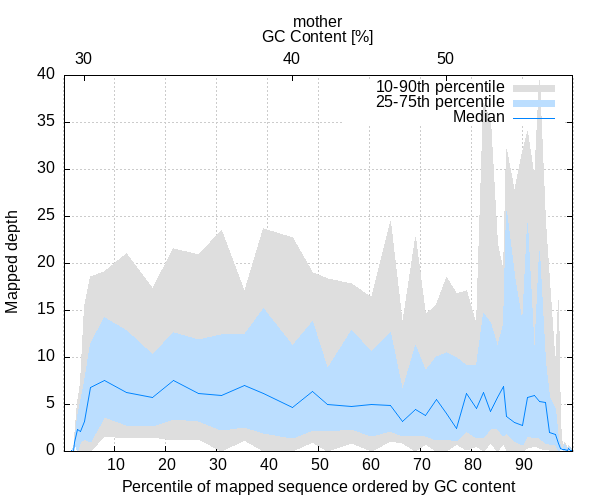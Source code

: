 
            set terminal png size 600,500 truecolor
            set output "./bamstat_plots/mother-gc-depth.png"
            set grid xtics ytics y2tics back lc rgb "#cccccc"
            set ylabel "Mapped depth"
            set xlabel "Percentile of mapped sequence ordered by GC content"
            set x2label "GC Content [%]"
            set title "mother"
            set x2tics ("30" 4.098,"40" 44.918,"50" 75.146)
            set xtics nomirror
            set xrange [0.1:99.9]

            plot '-' using 1:2:3 with filledcurve lt 1 lc rgb "#dedede" t '10-90th percentile' , \
                 '-' using 1:2:3 with filledcurve lt 1 lc rgb "#bbdeff" t '25-75th percentile' , \
                 '-' using 1:2 with lines lc rgb "#0084ff" t 'Median'
        0.160	0.000	0.005
0.213	0.005	0.005
0.266	0.010	0.010
0.426	0.005	0.005
0.532	0.005	0.005
0.692	0.005	0.015
0.745	0.010	0.010
0.958	0.005	0.015
1.011	0.005	0.005
1.064	0.029	0.029
1.330	0.005	0.005
1.384	0.005	0.005
1.490	0.005	0.005
1.543	0.098	0.098
1.650	0.005	0.044
1.756	0.015	0.294
1.863	0.005	0.005
2.076	0.833	1.460
2.608	0.005	5.165
3.246	0.005	7.360
4.098	0.005	15.415
5.269	0.010	18.649
7.983	1.597	19.139
12.294	1.382	21.060
17.403	1.441	17.322
21.448	1.127	21.633
26.503	1.230	20.967
30.921	0.044	23.554
35.498	1.205	17.018
39.117	0.044	23.716
44.918	0.005	22.751
48.803	0.990	19.012
51.783	0.015	18.370
56.519	0.862	17.870
60.458	0.010	16.376
64.130	1.078	24.417
66.525	0.813	13.534
69.133	0.010	22.814
71.102	0.794	14.622
73.230	0.010	15.597
75.146	0.005	18.507
77.169	0.725	16.817
79.031	0.088	17.179
81.001	0.519	13.406
82.491	0.005	37.005
83.768	0.853	35.187
85.098	0.005	22.089
86.376	0.843	19.076
86.961	0.073	32.085
88.558	0.005	27.656
89.995	0.005	31.958
91.006	0.343	34.050
92.390	0.583	28.954
93.401	0.294	39.499
94.625	0.054	24.451
95.476	0.137	18.159
96.487	0.020	8.903
97.233	0.005	16.067
97.605	0.162	3.048
97.924	0.162	0.461
98.244	0.005	0.921
98.936	0.005	0.372
99.202	0.157	0.588
99.415	0.029	0.470
99.627	0.029	0.235
99.787	0.010	0.137
99.894	0.108	0.147
99.947	0.049	0.049
100.000	0.010	0.010
end
0.160	0.000	0.005
0.213	0.005	0.005
0.266	0.010	0.010
0.426	0.005	0.005
0.532	0.005	0.005
0.692	0.005	0.015
0.745	0.010	0.010
0.958	0.005	0.005
1.011	0.005	0.005
1.064	0.029	0.029
1.330	0.005	0.005
1.384	0.005	0.005
1.490	0.005	0.005
1.543	0.098	0.098
1.650	0.005	0.044
1.756	0.015	0.294
1.863	0.005	0.005
2.076	0.833	0.956
2.608	0.005	3.704
3.246	0.960	5.370
4.098	1.323	7.477
5.269	0.911	11.540
7.983	3.646	14.308
12.294	2.793	12.887
17.403	2.685	10.300
21.448	3.352	12.711
26.503	3.156	11.966
30.921	2.185	12.426
35.498	2.587	12.426
39.117	1.891	15.249
44.918	1.372	11.329
48.803	2.234	13.798
51.783	2.107	8.825
56.519	2.323	12.916
60.458	1.607	10.662
64.130	2.107	12.627
66.525	1.578	6.527
69.133	1.578	11.319
71.102	1.627	8.644
73.230	1.176	10.123
75.146	1.254	10.569
77.169	1.098	9.986
79.031	2.097	9.202
81.001	1.372	9.178
82.491	1.455	14.671
83.768	2.391	13.735
85.098	2.303	11.152
86.376	1.578	13.558
86.961	1.896	25.514
88.558	1.098	18.708
89.995	0.647	13.544
91.006	1.637	24.299
92.390	1.411	10.192
93.401	1.401	21.286
94.625	0.872	9.584
95.476	0.764	5.831
96.487	0.617	4.484
97.233	0.010	1.392
97.605	0.250	0.539
97.924	0.162	0.372
98.244	0.005	0.774
98.936	0.020	0.250
99.202	0.157	0.402
99.415	0.029	0.456
99.627	0.029	0.088
99.787	0.010	0.137
99.894	0.108	0.147
99.947	0.049	0.049
100.000	0.010	0.010
end
0.160	0.000
0.213	0.005
0.266	0.010
0.426	0.005
0.532	0.005
0.692	0.005
0.745	0.010
0.958	0.005
1.011	0.005
1.064	0.029
1.330	0.005
1.384	0.005
1.490	0.005
1.543	0.098
1.650	0.005
1.756	0.015
1.863	0.005
2.076	0.911
2.608	2.381
3.246	2.087
4.098	3.180
5.269	6.831
7.983	7.580
12.294	6.282
17.403	5.753
21.448	7.507
26.503	6.218
30.921	5.919
35.498	7.061
39.117	6.135
44.918	4.714
48.803	6.429
51.783	4.998
56.519	4.768
60.458	4.954
64.130	4.890
66.525	3.244
69.133	4.459
71.102	3.832
73.230	5.576
75.146	4.072
77.169	2.430
79.031	6.218
81.001	4.616
82.491	6.311
83.768	4.224
85.098	5.782
86.376	6.968
86.961	3.773
88.558	3.067
89.995	2.803
91.006	5.699
92.390	5.988
93.401	5.282
94.625	5.243
95.476	1.975
96.487	1.769
97.233	0.862
97.605	0.304
97.924	0.265
98.244	0.201
98.936	0.118
99.202	0.314
99.415	0.088
99.627	0.054
99.787	0.108
99.894	0.108
99.947	0.049
100.000	0.010
end

